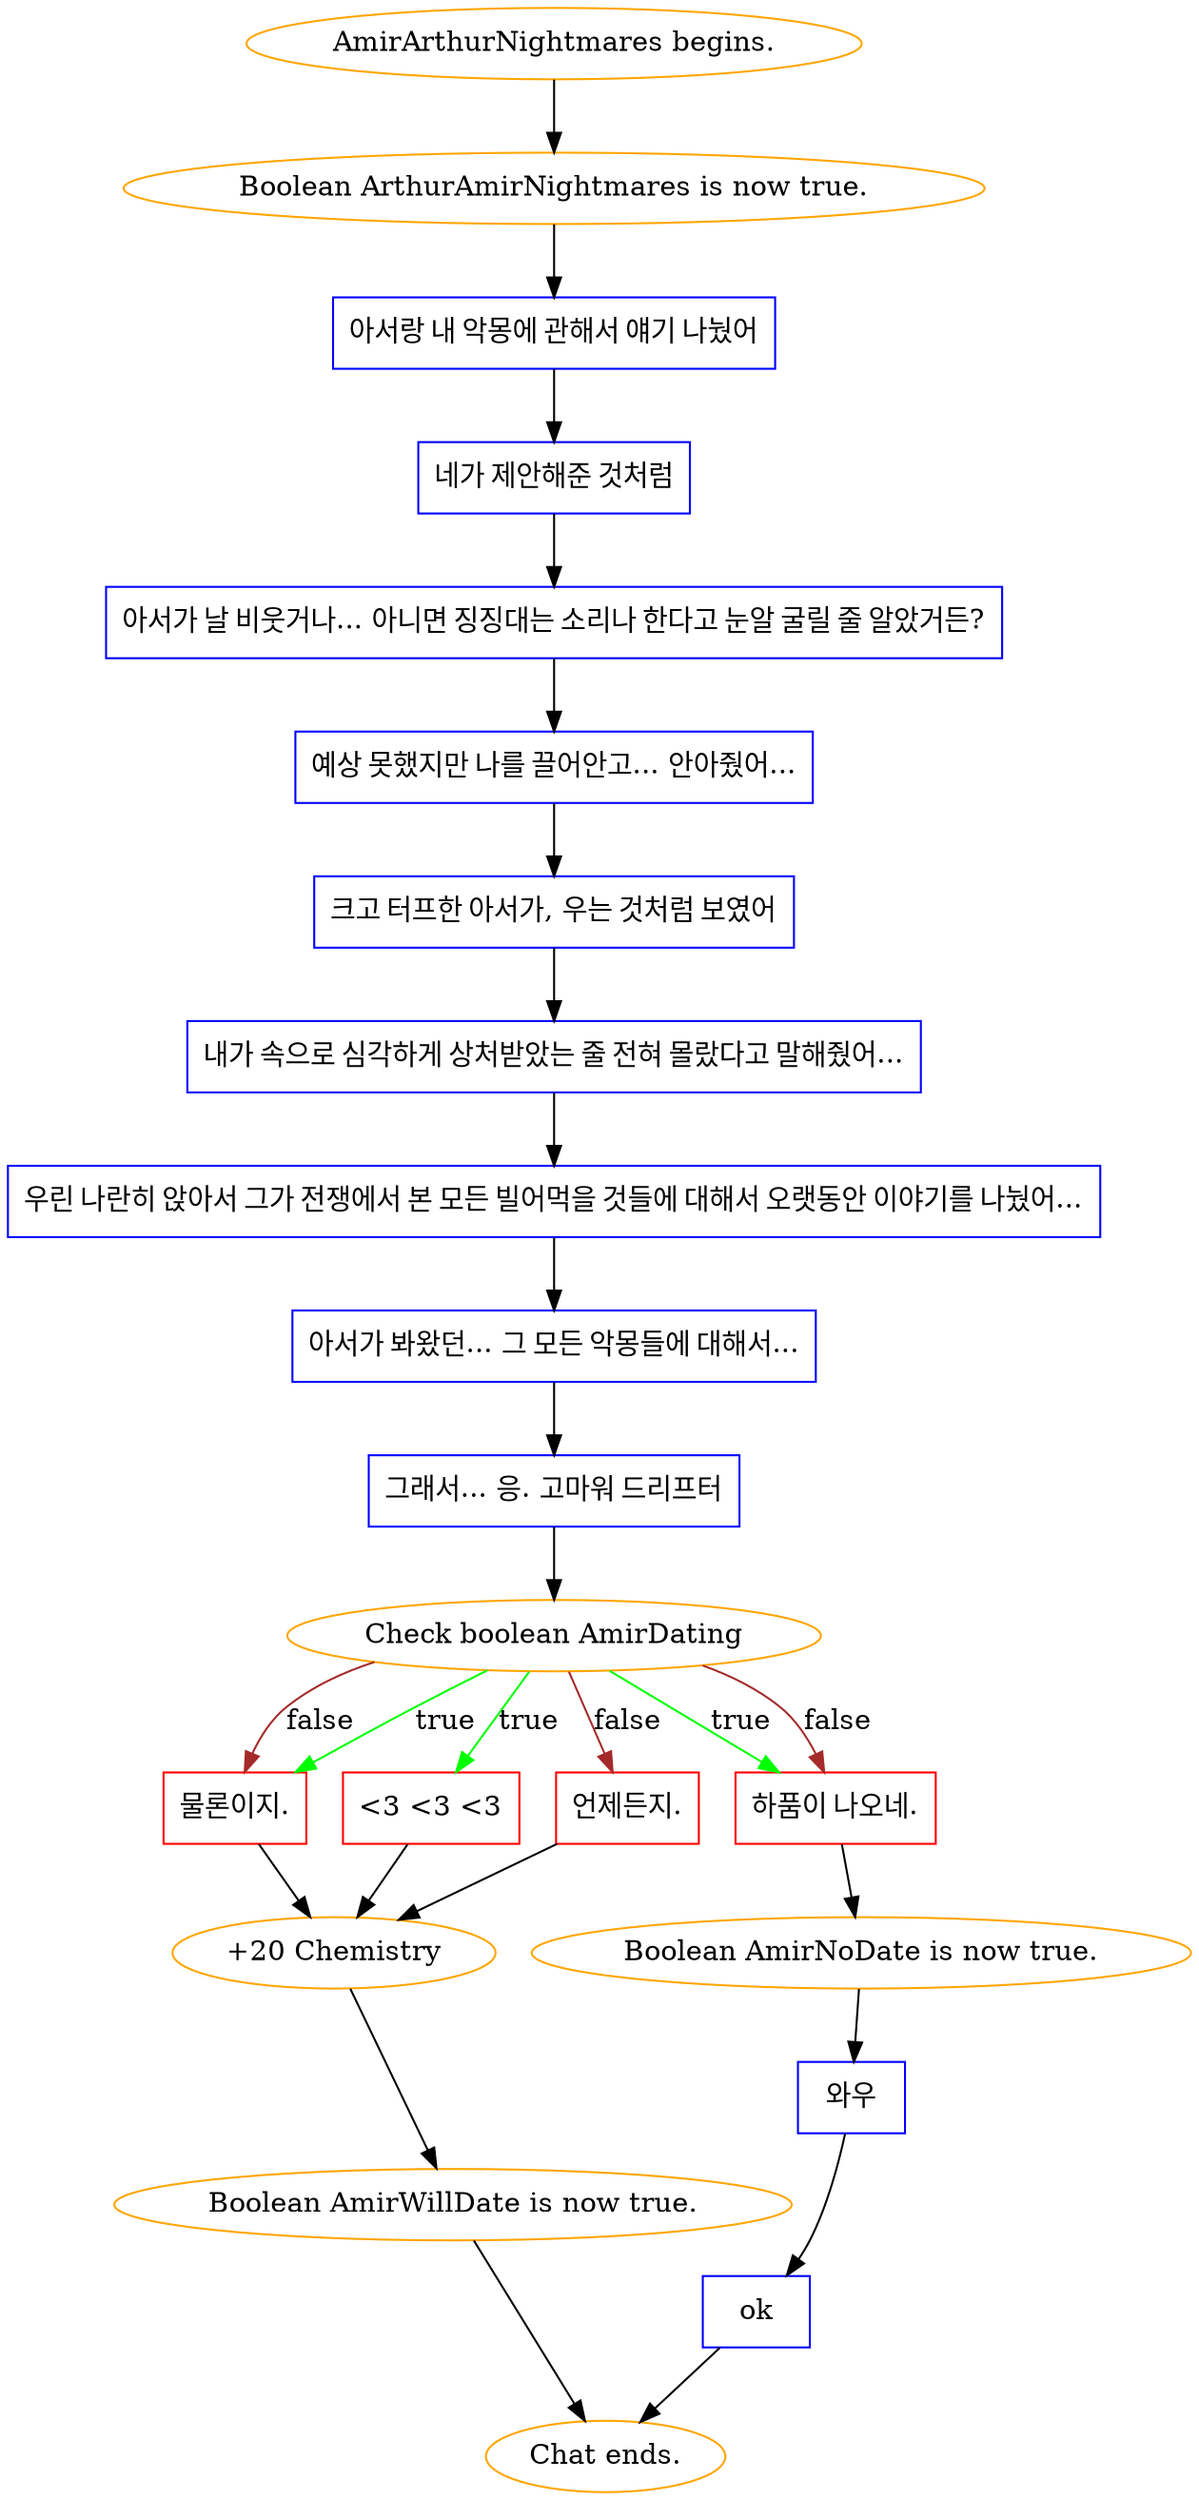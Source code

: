 digraph {
	"AmirArthurNightmares begins." [color=orange];
		"AmirArthurNightmares begins." -> j3202173272;
	j3202173272 [label="Boolean ArthurAmirNightmares is now true.",color=orange];
		j3202173272 -> j1574945749;
	j1574945749 [label="아서랑 내 악몽에 관해서 얘기 나눴어",shape=box,color=blue];
		j1574945749 -> j3629821138;
	j3629821138 [label="네가 제안해준 것처럼",shape=box,color=blue];
		j3629821138 -> j3301214674;
	j3301214674 [label="아서가 날 비웃거나... 아니면 징징대는 소리나 한다고 눈알 굴릴 줄 알았거든?",shape=box,color=blue];
		j3301214674 -> j647057333;
	j647057333 [label="예상 못했지만 나를 끌어안고... 안아줬어...",shape=box,color=blue];
		j647057333 -> j2732886950;
	j2732886950 [label="크고 터프한 아서가, 우는 것처럼 보였어",shape=box,color=blue];
		j2732886950 -> j3408707111;
	j3408707111 [label="내가 속으로 심각하게 상처받았는 줄 전혀 몰랐다고 말해줬어...",shape=box,color=blue];
		j3408707111 -> j544342882;
	j544342882 [label="우린 나란히 앉아서 그가 전쟁에서 본 모든 빌어먹을 것들에 대해서 오랫동안 이야기를 나눴어...",shape=box,color=blue];
		j544342882 -> j3528584247;
	j3528584247 [label="아서가 봐왔던... 그 모든 악몽들에 대해서...",shape=box,color=blue];
		j3528584247 -> j852658070;
	j852658070 [label="그래서... 응. 고마워 드리프터",shape=box,color=blue];
		j852658070 -> j657276632;
	j657276632 [label="Check boolean AmirDating",color=orange];
		j657276632 -> j4018830980 [label=true,color=green];
		j657276632 -> j221182600 [label=true,color=green];
		j657276632 -> j253277414 [label=true,color=green];
		j657276632 -> j221182600 [label=false,color=brown];
		j657276632 -> j253277414 [label=false,color=brown];
		j657276632 -> j3530695677 [label=false,color=brown];
	j4018830980 [label="<3 <3 <3",shape=box,color=red];
		j4018830980 -> j971083784;
	j221182600 [label="물론이지.",shape=box,color=red];
		j221182600 -> j971083784;
	j253277414 [label="하품이 나오네.",shape=box,color=red];
		j253277414 -> j1578003943;
	j3530695677 [label="언제든지.",shape=box,color=red];
		j3530695677 -> j971083784;
	j971083784 [label="+20 Chemistry",color=orange];
		j971083784 -> j1538486228;
	j1578003943 [label="Boolean AmirNoDate is now true.",color=orange];
		j1578003943 -> j180836709;
	j1538486228 [label="Boolean AmirWillDate is now true.",color=orange];
		j1538486228 -> "Chat ends.";
	j180836709 [label="와우",shape=box,color=blue];
		j180836709 -> j2346536463;
	"Chat ends." [color=orange];
	j2346536463 [label="ok",shape=box,color=blue];
		j2346536463 -> "Chat ends.";
}